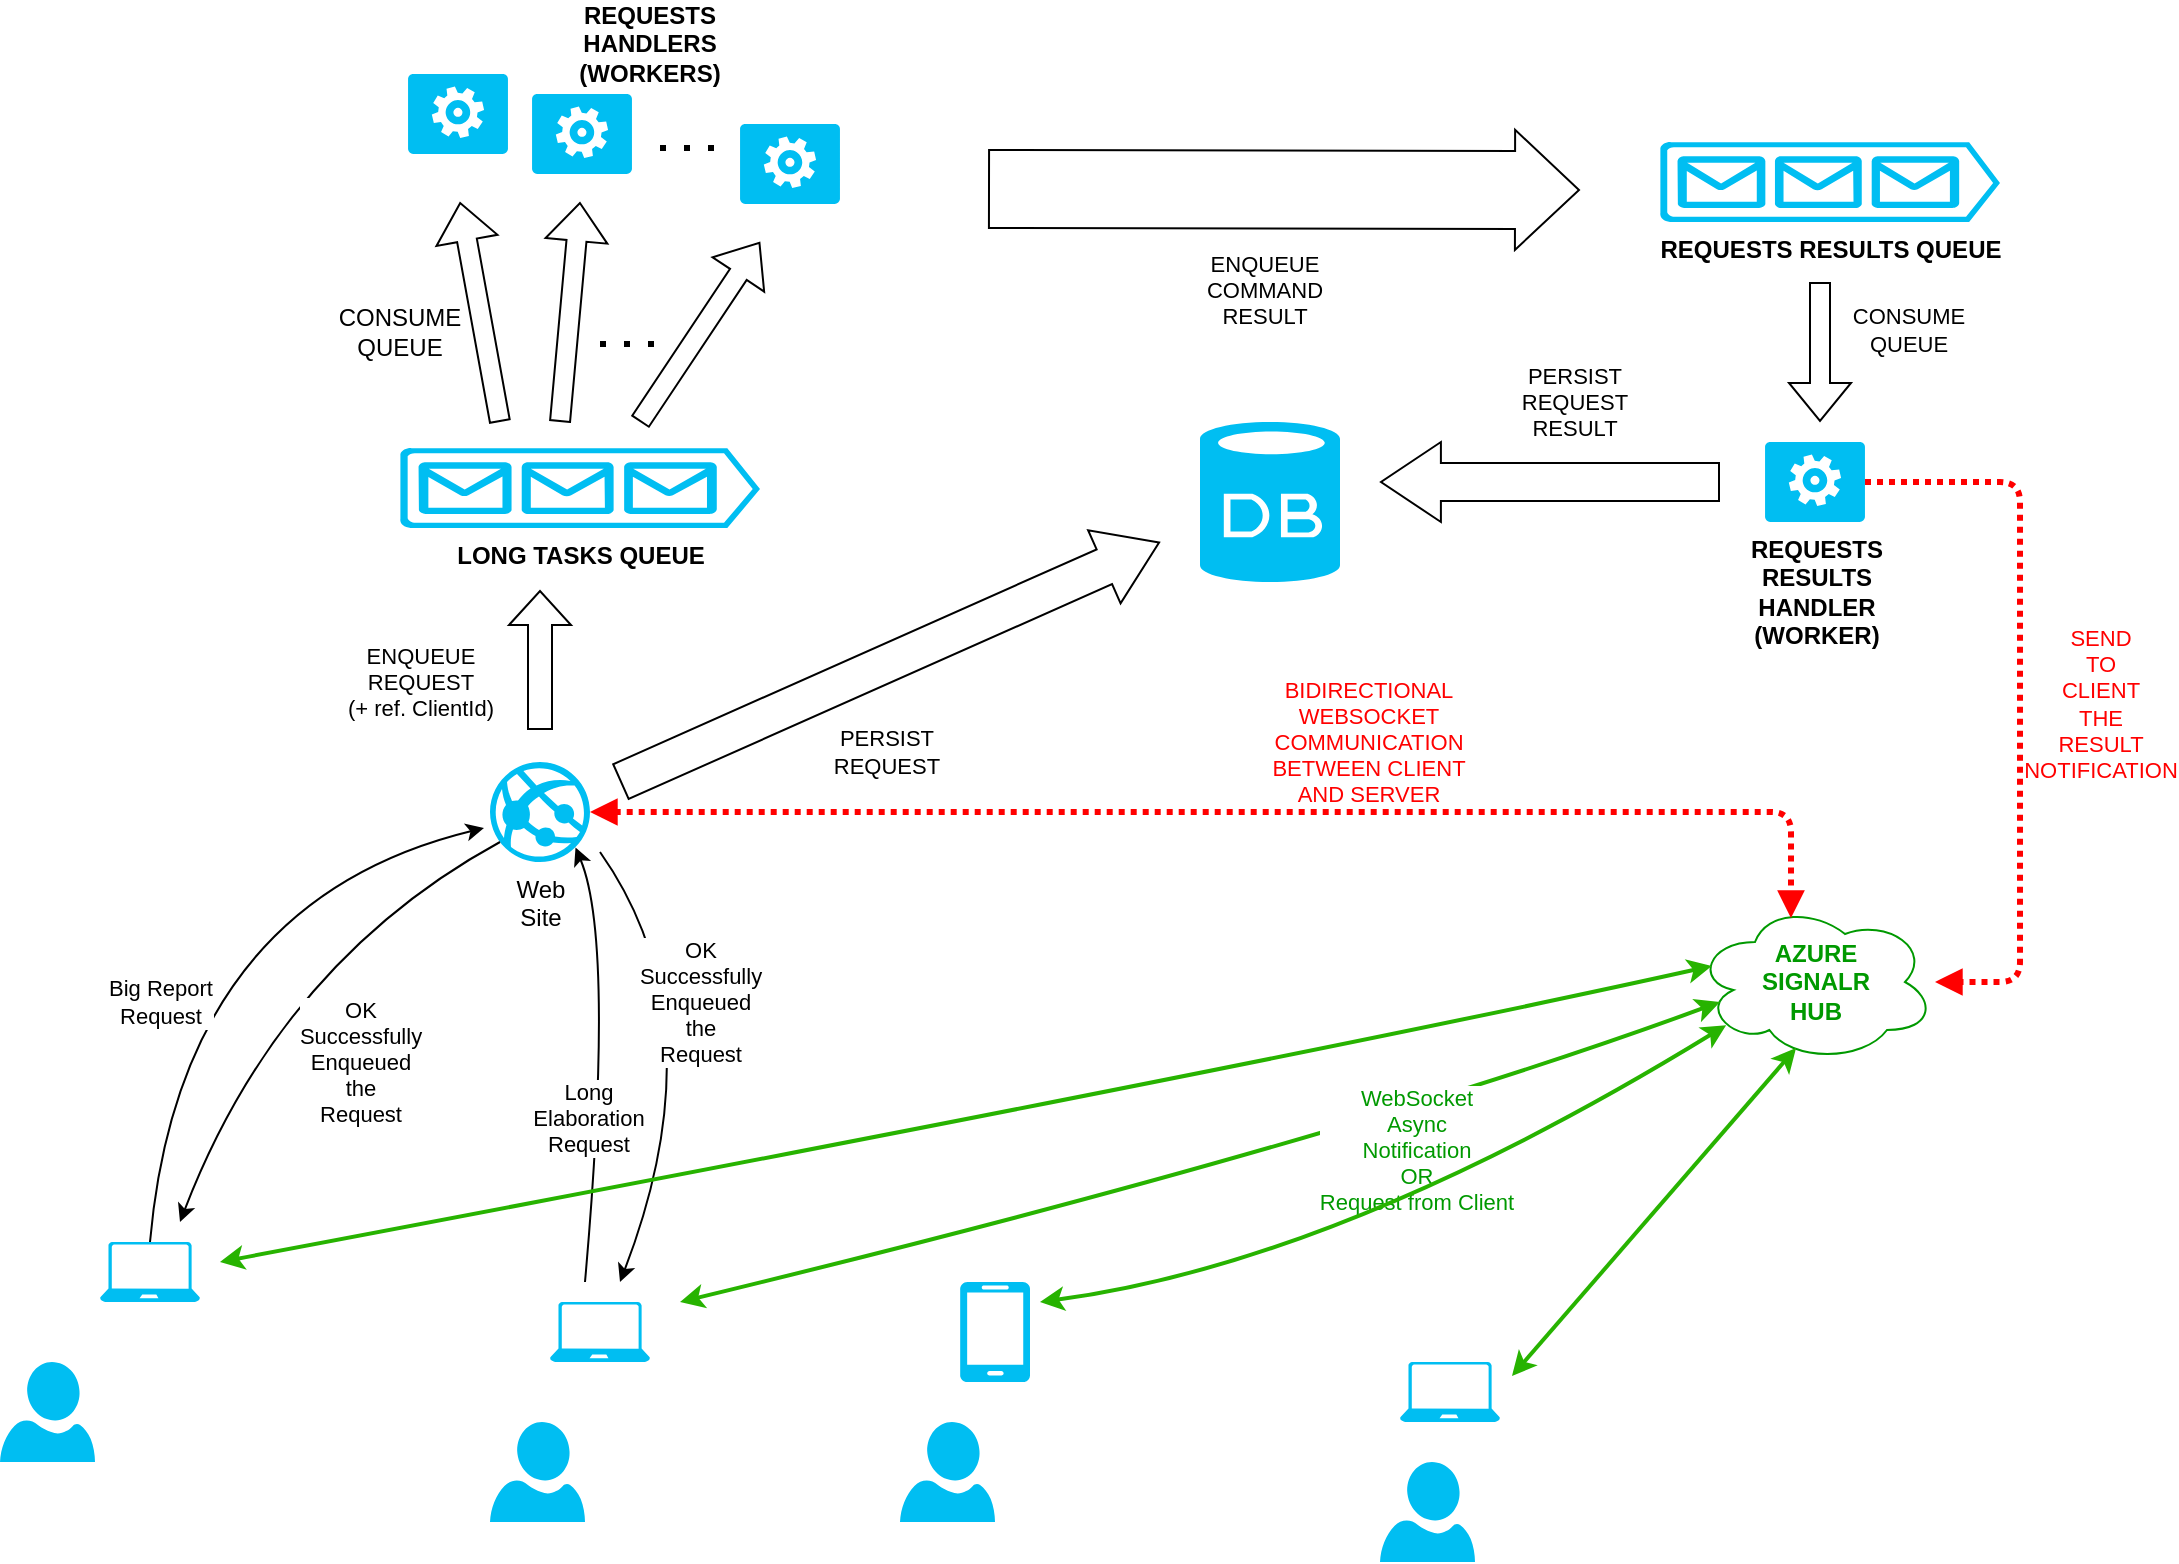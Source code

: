 <mxfile version="21.1.2" type="device">
  <diagram id="WI9T0HZ2pTsCkuznbFz-" name="Page-1">
    <mxGraphModel dx="1434" dy="844" grid="1" gridSize="10" guides="1" tooltips="1" connect="1" arrows="1" fold="1" page="1" pageScale="1" pageWidth="1169" pageHeight="827" math="0" shadow="0">
      <root>
        <mxCell id="0" />
        <mxCell id="1" parent="0" />
        <mxCell id="JJulHIe-GQwOmJBqDQSy-1" value="" style="verticalLabelPosition=bottom;html=1;verticalAlign=top;align=center;strokeColor=none;fillColor=#00BEF2;shape=mxgraph.azure.worker_role;" vertex="1" parent="1">
          <mxGeometry x="336" y="66" width="50" height="40" as="geometry" />
        </mxCell>
        <mxCell id="JJulHIe-GQwOmJBqDQSy-2" value="Web&lt;br&gt;Site" style="verticalLabelPosition=bottom;html=1;verticalAlign=top;align=center;strokeColor=none;fillColor=#00BEF2;shape=mxgraph.azure.azure_website;pointerEvents=1;" vertex="1" parent="1">
          <mxGeometry x="315" y="400" width="50" height="50" as="geometry" />
        </mxCell>
        <mxCell id="JJulHIe-GQwOmJBqDQSy-3" value="" style="verticalLabelPosition=bottom;html=1;verticalAlign=top;align=center;strokeColor=none;fillColor=#00BEF2;shape=mxgraph.azure.database;" vertex="1" parent="1">
          <mxGeometry x="670" y="230" width="70" height="80" as="geometry" />
        </mxCell>
        <mxCell id="JJulHIe-GQwOmJBqDQSy-4" value="" style="verticalLabelPosition=bottom;html=1;verticalAlign=top;align=center;strokeColor=none;fillColor=#00BEF2;shape=mxgraph.azure.laptop;pointerEvents=1;" vertex="1" parent="1">
          <mxGeometry x="120" y="640" width="50" height="30" as="geometry" />
        </mxCell>
        <mxCell id="JJulHIe-GQwOmJBqDQSy-7" value="LONG TASKS QUEUE" style="verticalLabelPosition=bottom;html=1;verticalAlign=top;align=center;strokeColor=none;fillColor=#00BEF2;shape=mxgraph.azure.queue_generic;pointerEvents=1;fontStyle=1" vertex="1" parent="1">
          <mxGeometry x="270" y="243" width="180" height="40" as="geometry" />
        </mxCell>
        <mxCell id="JJulHIe-GQwOmJBqDQSy-10" value="" style="verticalLabelPosition=bottom;html=1;verticalAlign=top;align=center;strokeColor=none;fillColor=#00BEF2;shape=mxgraph.azure.user;" vertex="1" parent="1">
          <mxGeometry x="70" y="700" width="47.5" height="50" as="geometry" />
        </mxCell>
        <mxCell id="JJulHIe-GQwOmJBqDQSy-11" value="" style="verticalLabelPosition=bottom;html=1;verticalAlign=top;align=center;strokeColor=none;fillColor=#00BEF2;shape=mxgraph.azure.mobile;pointerEvents=1;" vertex="1" parent="1">
          <mxGeometry x="550" y="660" width="35" height="50" as="geometry" />
        </mxCell>
        <mxCell id="JJulHIe-GQwOmJBqDQSy-12" value="" style="verticalLabelPosition=bottom;html=1;verticalAlign=top;align=center;strokeColor=none;fillColor=#00BEF2;shape=mxgraph.azure.user;" vertex="1" parent="1">
          <mxGeometry x="520" y="730" width="47.5" height="50" as="geometry" />
        </mxCell>
        <mxCell id="JJulHIe-GQwOmJBqDQSy-13" value="" style="verticalLabelPosition=bottom;html=1;verticalAlign=top;align=center;strokeColor=none;fillColor=#00BEF2;shape=mxgraph.azure.user;" vertex="1" parent="1">
          <mxGeometry x="315" y="730" width="47.5" height="50" as="geometry" />
        </mxCell>
        <mxCell id="JJulHIe-GQwOmJBqDQSy-14" value="" style="verticalLabelPosition=bottom;html=1;verticalAlign=top;align=center;strokeColor=none;fillColor=#00BEF2;shape=mxgraph.azure.laptop;pointerEvents=1;" vertex="1" parent="1">
          <mxGeometry x="345" y="670" width="50" height="30" as="geometry" />
        </mxCell>
        <mxCell id="JJulHIe-GQwOmJBqDQSy-15" value="" style="verticalLabelPosition=bottom;html=1;verticalAlign=top;align=center;strokeColor=none;fillColor=#00BEF2;shape=mxgraph.azure.laptop;pointerEvents=1;" vertex="1" parent="1">
          <mxGeometry x="770" y="700" width="50" height="30" as="geometry" />
        </mxCell>
        <mxCell id="JJulHIe-GQwOmJBqDQSy-16" value="" style="verticalLabelPosition=bottom;html=1;verticalAlign=top;align=center;strokeColor=none;fillColor=#00BEF2;shape=mxgraph.azure.user;" vertex="1" parent="1">
          <mxGeometry x="760" y="750" width="47.5" height="50" as="geometry" />
        </mxCell>
        <mxCell id="JJulHIe-GQwOmJBqDQSy-21" value="Big Report&lt;br&gt;Request" style="curved=1;endArrow=classic;html=1;rounded=0;entryX=-0.06;entryY=0.66;entryDx=0;entryDy=0;entryPerimeter=0;exitX=0.5;exitY=0;exitDx=0;exitDy=0;exitPerimeter=0;" edge="1" parent="1" source="JJulHIe-GQwOmJBqDQSy-4" target="JJulHIe-GQwOmJBqDQSy-2">
          <mxGeometry x="-0.266" y="6" width="50" height="50" relative="1" as="geometry">
            <mxPoint x="140" y="640" as="sourcePoint" />
            <mxPoint x="190" y="590" as="targetPoint" />
            <Array as="points">
              <mxPoint x="160" y="470" />
            </Array>
            <mxPoint as="offset" />
          </mxGeometry>
        </mxCell>
        <mxCell id="JJulHIe-GQwOmJBqDQSy-23" value="ENQUEUE&lt;br&gt;REQUEST&lt;br&gt;(+ ref. ClientId)" style="shape=flexArrow;endArrow=classic;html=1;rounded=0;endWidth=18;endSize=5.33;width=12;" edge="1" parent="1">
          <mxGeometry x="-0.314" y="60" width="50" height="50" relative="1" as="geometry">
            <mxPoint x="340" y="384" as="sourcePoint" />
            <mxPoint x="340" y="314" as="targetPoint" />
            <mxPoint as="offset" />
          </mxGeometry>
        </mxCell>
        <mxCell id="JJulHIe-GQwOmJBqDQSy-25" value="OK&lt;br style=&quot;border-color: var(--border-color);&quot;&gt;Successfully&lt;br style=&quot;border-color: var(--border-color);&quot;&gt;Enqueued&lt;br style=&quot;border-color: var(--border-color);&quot;&gt;the&lt;br style=&quot;border-color: var(--border-color);&quot;&gt;Request" style="curved=1;endArrow=classic;html=1;rounded=0;" edge="1" parent="1">
          <mxGeometry x="0.191" y="55" width="50" height="50" relative="1" as="geometry">
            <mxPoint x="320" y="440" as="sourcePoint" />
            <mxPoint x="160" y="630" as="targetPoint" />
            <Array as="points">
              <mxPoint x="210" y="500" />
            </Array>
            <mxPoint as="offset" />
          </mxGeometry>
        </mxCell>
        <mxCell id="JJulHIe-GQwOmJBqDQSy-26" value="Long&lt;br&gt;Elaboration&lt;br&gt;Request" style="curved=1;endArrow=classic;html=1;rounded=0;entryX=0.855;entryY=0.855;entryDx=0;entryDy=0;entryPerimeter=0;exitX=0.5;exitY=0;exitDx=0;exitDy=0;exitPerimeter=0;" edge="1" parent="1" target="JJulHIe-GQwOmJBqDQSy-2">
          <mxGeometry x="-0.266" y="6" width="50" height="50" relative="1" as="geometry">
            <mxPoint x="362.5" y="660" as="sourcePoint" />
            <mxPoint x="529.5" y="453" as="targetPoint" />
            <Array as="points">
              <mxPoint x="377.5" y="490" />
            </Array>
            <mxPoint as="offset" />
          </mxGeometry>
        </mxCell>
        <mxCell id="JJulHIe-GQwOmJBqDQSy-27" value="OK&lt;br&gt;Successfully&lt;br&gt;Enqueued&lt;br&gt;the&lt;br&gt;Request" style="curved=1;endArrow=classic;html=1;rounded=0;exitX=1.1;exitY=0.9;exitDx=0;exitDy=0;exitPerimeter=0;" edge="1" parent="1" source="JJulHIe-GQwOmJBqDQSy-2">
          <mxGeometry x="-0.259" y="-2" width="50" height="50" relative="1" as="geometry">
            <mxPoint x="540" y="470" as="sourcePoint" />
            <mxPoint x="380" y="660" as="targetPoint" />
            <Array as="points">
              <mxPoint x="430" y="530" />
            </Array>
            <mxPoint as="offset" />
          </mxGeometry>
        </mxCell>
        <mxCell id="JJulHIe-GQwOmJBqDQSy-28" value="" style="verticalLabelPosition=bottom;html=1;verticalAlign=top;align=center;strokeColor=none;fillColor=#00BEF2;shape=mxgraph.azure.worker_role;" vertex="1" parent="1">
          <mxGeometry x="440" y="81" width="50" height="40" as="geometry" />
        </mxCell>
        <mxCell id="JJulHIe-GQwOmJBqDQSy-29" value="" style="verticalLabelPosition=bottom;html=1;verticalAlign=top;align=center;strokeColor=none;fillColor=#00BEF2;shape=mxgraph.azure.worker_role;" vertex="1" parent="1">
          <mxGeometry x="274" y="56" width="50" height="40" as="geometry" />
        </mxCell>
        <mxCell id="JJulHIe-GQwOmJBqDQSy-30" value="" style="endArrow=none;dashed=1;html=1;dashPattern=1 3;strokeWidth=3;rounded=0;" edge="1" parent="1">
          <mxGeometry width="50" height="50" relative="1" as="geometry">
            <mxPoint x="400" y="93" as="sourcePoint" />
            <mxPoint x="430" y="93" as="targetPoint" />
          </mxGeometry>
        </mxCell>
        <mxCell id="JJulHIe-GQwOmJBqDQSy-31" value="REQUESTS&lt;br&gt;HANDLERS &lt;br&gt;(WORKERS)" style="text;html=1;strokeColor=none;fillColor=none;align=center;verticalAlign=middle;whiteSpace=wrap;rounded=0;fontStyle=1" vertex="1" parent="1">
          <mxGeometry x="365" y="26" width="60" height="30" as="geometry" />
        </mxCell>
        <mxCell id="JJulHIe-GQwOmJBqDQSy-32" value="" style="shape=flexArrow;endArrow=classic;html=1;rounded=0;" edge="1" parent="1">
          <mxGeometry width="50" height="50" relative="1" as="geometry">
            <mxPoint x="320" y="230" as="sourcePoint" />
            <mxPoint x="300" y="120" as="targetPoint" />
          </mxGeometry>
        </mxCell>
        <mxCell id="JJulHIe-GQwOmJBqDQSy-34" value="" style="shape=flexArrow;endArrow=classic;html=1;rounded=0;" edge="1" parent="1">
          <mxGeometry width="50" height="50" relative="1" as="geometry">
            <mxPoint x="350" y="230" as="sourcePoint" />
            <mxPoint x="360" y="120" as="targetPoint" />
          </mxGeometry>
        </mxCell>
        <mxCell id="JJulHIe-GQwOmJBqDQSy-35" value="" style="shape=flexArrow;endArrow=classic;html=1;rounded=0;" edge="1" parent="1">
          <mxGeometry width="50" height="50" relative="1" as="geometry">
            <mxPoint x="390" y="230" as="sourcePoint" />
            <mxPoint x="450" y="140" as="targetPoint" />
          </mxGeometry>
        </mxCell>
        <mxCell id="JJulHIe-GQwOmJBqDQSy-36" value="" style="endArrow=none;dashed=1;html=1;dashPattern=1 3;strokeWidth=3;rounded=0;" edge="1" parent="1">
          <mxGeometry width="50" height="50" relative="1" as="geometry">
            <mxPoint x="370" y="191" as="sourcePoint" />
            <mxPoint x="400" y="191" as="targetPoint" />
          </mxGeometry>
        </mxCell>
        <mxCell id="JJulHIe-GQwOmJBqDQSy-37" value="ENQUEUE&lt;br&gt;COMMAND&lt;br&gt;RESULT" style="shape=flexArrow;endArrow=classic;html=1;rounded=0;width=39;endSize=10.33;" edge="1" parent="1">
          <mxGeometry x="-0.064" y="-50" width="50" height="50" relative="1" as="geometry">
            <mxPoint x="564" y="113.5" as="sourcePoint" />
            <mxPoint x="860" y="114" as="targetPoint" />
            <mxPoint as="offset" />
          </mxGeometry>
        </mxCell>
        <mxCell id="JJulHIe-GQwOmJBqDQSy-38" value="REQUESTS RESULTS QUEUE" style="verticalLabelPosition=bottom;html=1;verticalAlign=top;align=center;strokeColor=none;fillColor=#00BEF2;shape=mxgraph.azure.queue_generic;pointerEvents=1;fontStyle=1" vertex="1" parent="1">
          <mxGeometry x="900" y="90" width="170" height="40" as="geometry" />
        </mxCell>
        <mxCell id="JJulHIe-GQwOmJBqDQSy-39" value="PERSIST&lt;br&gt;REQUEST&lt;br&gt;RESULT" style="shape=flexArrow;endArrow=classic;html=1;rounded=0;width=19;endSize=9.65;" edge="1" parent="1">
          <mxGeometry x="-0.133" y="-40" width="50" height="50" relative="1" as="geometry">
            <mxPoint x="930" y="260" as="sourcePoint" />
            <mxPoint x="760" y="260" as="targetPoint" />
            <mxPoint as="offset" />
          </mxGeometry>
        </mxCell>
        <mxCell id="JJulHIe-GQwOmJBqDQSy-40" value="REQUESTS&lt;br&gt;RESULTS&lt;br&gt;HANDLER&lt;br&gt;(WORKER)" style="verticalLabelPosition=bottom;html=1;verticalAlign=top;align=center;strokeColor=none;fillColor=#00BEF2;shape=mxgraph.azure.worker_role;fontStyle=1" vertex="1" parent="1">
          <mxGeometry x="952.5" y="240" width="50" height="40" as="geometry" />
        </mxCell>
        <mxCell id="JJulHIe-GQwOmJBqDQSy-41" value="CONSUME&lt;br&gt;QUEUE" style="shape=flexArrow;endArrow=classic;html=1;rounded=0;" edge="1" parent="1">
          <mxGeometry x="-0.333" y="44" width="50" height="50" relative="1" as="geometry">
            <mxPoint x="980" y="160" as="sourcePoint" />
            <mxPoint x="980" y="230" as="targetPoint" />
            <mxPoint as="offset" />
          </mxGeometry>
        </mxCell>
        <mxCell id="JJulHIe-GQwOmJBqDQSy-42" value="CONSUME&lt;br&gt;QUEUE" style="text;html=1;strokeColor=none;fillColor=none;align=center;verticalAlign=middle;whiteSpace=wrap;rounded=0;" vertex="1" parent="1">
          <mxGeometry x="240" y="170" width="60" height="30" as="geometry" />
        </mxCell>
        <mxCell id="JJulHIe-GQwOmJBqDQSy-44" value="PERSIST&lt;br&gt;REQUEST" style="shape=flexArrow;endArrow=classic;html=1;rounded=0;width=19;endSize=9.65;" edge="1" parent="1">
          <mxGeometry x="-0.133" y="-40" width="50" height="50" relative="1" as="geometry">
            <mxPoint x="380" y="410" as="sourcePoint" />
            <mxPoint x="650" y="290" as="targetPoint" />
            <mxPoint as="offset" />
          </mxGeometry>
        </mxCell>
        <mxCell id="JJulHIe-GQwOmJBqDQSy-45" value="AZURE&lt;br&gt;SIGNALR&lt;br&gt;HUB" style="ellipse;shape=cloud;whiteSpace=wrap;html=1;fontColor=#009900;strokeColor=#009900;fontStyle=1" vertex="1" parent="1">
          <mxGeometry x="917.5" y="470" width="120" height="80" as="geometry" />
        </mxCell>
        <mxCell id="JJulHIe-GQwOmJBqDQSy-48" value="" style="curved=1;endArrow=classic;html=1;rounded=0;strokeColor=#27b300;strokeWidth=2;fontColor=#009900;startArrow=classic;startFill=1;exitX=0.07;exitY=0.4;exitDx=0;exitDy=0;exitPerimeter=0;" edge="1" parent="1" source="JJulHIe-GQwOmJBqDQSy-45">
          <mxGeometry width="50" height="50" relative="1" as="geometry">
            <mxPoint x="900" y="500" as="sourcePoint" />
            <mxPoint x="180" y="650" as="targetPoint" />
            <Array as="points">
              <mxPoint x="710" y="550" />
            </Array>
          </mxGeometry>
        </mxCell>
        <mxCell id="JJulHIe-GQwOmJBqDQSy-49" value="WebSocket&lt;br style=&quot;border-color: var(--border-color);&quot;&gt;Async&lt;br style=&quot;border-color: var(--border-color);&quot;&gt;Notification&lt;br style=&quot;border-color: var(--border-color);&quot;&gt;OR&lt;br style=&quot;border-color: var(--border-color);&quot;&gt;Request from Client" style="curved=1;endArrow=classic;html=1;rounded=0;strokeColor=#27b300;strokeWidth=2;exitX=0.104;exitY=0.625;exitDx=0;exitDy=0;exitPerimeter=0;fontColor=#009900;startArrow=classic;startFill=1;" edge="1" parent="1" source="JJulHIe-GQwOmJBqDQSy-45">
          <mxGeometry x="-0.378" y="17" width="50" height="50" relative="1" as="geometry">
            <mxPoint x="920" y="480" as="sourcePoint" />
            <mxPoint x="410" y="670" as="targetPoint" />
            <Array as="points">
              <mxPoint x="740" y="590" />
            </Array>
            <mxPoint as="offset" />
          </mxGeometry>
        </mxCell>
        <mxCell id="JJulHIe-GQwOmJBqDQSy-50" value="" style="curved=1;endArrow=classic;html=1;rounded=0;strokeColor=#27b300;strokeWidth=2;exitX=0.13;exitY=0.77;exitDx=0;exitDy=0;exitPerimeter=0;fontColor=#009900;startArrow=classic;startFill=1;" edge="1" parent="1" source="JJulHIe-GQwOmJBqDQSy-45">
          <mxGeometry x="-0.378" y="47" width="50" height="50" relative="1" as="geometry">
            <mxPoint x="931" y="510" as="sourcePoint" />
            <mxPoint x="590" y="670" as="targetPoint" />
            <Array as="points">
              <mxPoint x="740" y="650" />
            </Array>
            <mxPoint as="offset" />
          </mxGeometry>
        </mxCell>
        <mxCell id="JJulHIe-GQwOmJBqDQSy-51" value="" style="curved=1;endArrow=classic;html=1;rounded=0;strokeColor=#27b300;strokeWidth=2;entryX=1.12;entryY=0.233;entryDx=0;entryDy=0;entryPerimeter=0;exitX=0.421;exitY=0.913;exitDx=0;exitDy=0;exitPerimeter=0;fontColor=#009900;startArrow=classic;startFill=1;" edge="1" parent="1" source="JJulHIe-GQwOmJBqDQSy-45" target="JJulHIe-GQwOmJBqDQSy-15">
          <mxGeometry x="-0.235" y="38" width="50" height="50" relative="1" as="geometry">
            <mxPoint x="960" y="538" as="sourcePoint" />
            <mxPoint x="850" y="660" as="targetPoint" />
            <Array as="points" />
            <mxPoint as="offset" />
          </mxGeometry>
        </mxCell>
        <mxCell id="JJulHIe-GQwOmJBqDQSy-53" value="BIDIRECTIONAL&lt;br&gt;WEBSOCKET&lt;br&gt;COMMUNICATION&lt;br&gt;BETWEEN CLIENT&lt;br&gt;AND SERVER" style="endArrow=block;html=1;rounded=1;edgeStyle=orthogonalEdgeStyle;entryX=0.4;entryY=0.1;entryDx=0;entryDy=0;entryPerimeter=0;exitX=1;exitY=0.5;exitDx=0;exitDy=0;exitPerimeter=0;strokeColor=#FF0000;strokeWidth=3;dashed=1;dashPattern=1 1;labelBackgroundColor=none;fontColor=#FF0000;startArrow=block;startFill=1;endFill=1;" edge="1" parent="1" source="JJulHIe-GQwOmJBqDQSy-2" target="JJulHIe-GQwOmJBqDQSy-45">
          <mxGeometry x="0.189" y="35" width="50" height="50" relative="1" as="geometry">
            <mxPoint x="570" y="420" as="sourcePoint" />
            <mxPoint x="620" y="370" as="targetPoint" />
            <Array as="points">
              <mxPoint x="966" y="425" />
            </Array>
            <mxPoint as="offset" />
          </mxGeometry>
        </mxCell>
        <mxCell id="JJulHIe-GQwOmJBqDQSy-54" value="SEND&lt;br style=&quot;border-color: var(--border-color);&quot;&gt;TO&lt;br style=&quot;border-color: var(--border-color);&quot;&gt;CLIENT&lt;br style=&quot;border-color: var(--border-color);&quot;&gt;THE&lt;br style=&quot;border-color: var(--border-color);&quot;&gt;RESULT&lt;br style=&quot;border-color: var(--border-color);&quot;&gt;NOTIFICATION" style="endArrow=block;html=1;edgeStyle=orthogonalEdgeStyle;strokeColor=#FF0000;strokeWidth=3;dashed=1;dashPattern=1 1;labelBackgroundColor=none;fontColor=#FF0000;startArrow=none;startFill=0;endFill=1;rounded=1;" edge="1" parent="1" source="JJulHIe-GQwOmJBqDQSy-40" target="JJulHIe-GQwOmJBqDQSy-45">
          <mxGeometry x="0.013" y="40" width="50" height="50" relative="1" as="geometry">
            <mxPoint x="670" y="370" as="sourcePoint" />
            <mxPoint x="1253" y="435" as="targetPoint" />
            <Array as="points">
              <mxPoint x="1080" y="260" />
              <mxPoint x="1080" y="510" />
            </Array>
            <mxPoint y="1" as="offset" />
          </mxGeometry>
        </mxCell>
      </root>
    </mxGraphModel>
  </diagram>
</mxfile>
